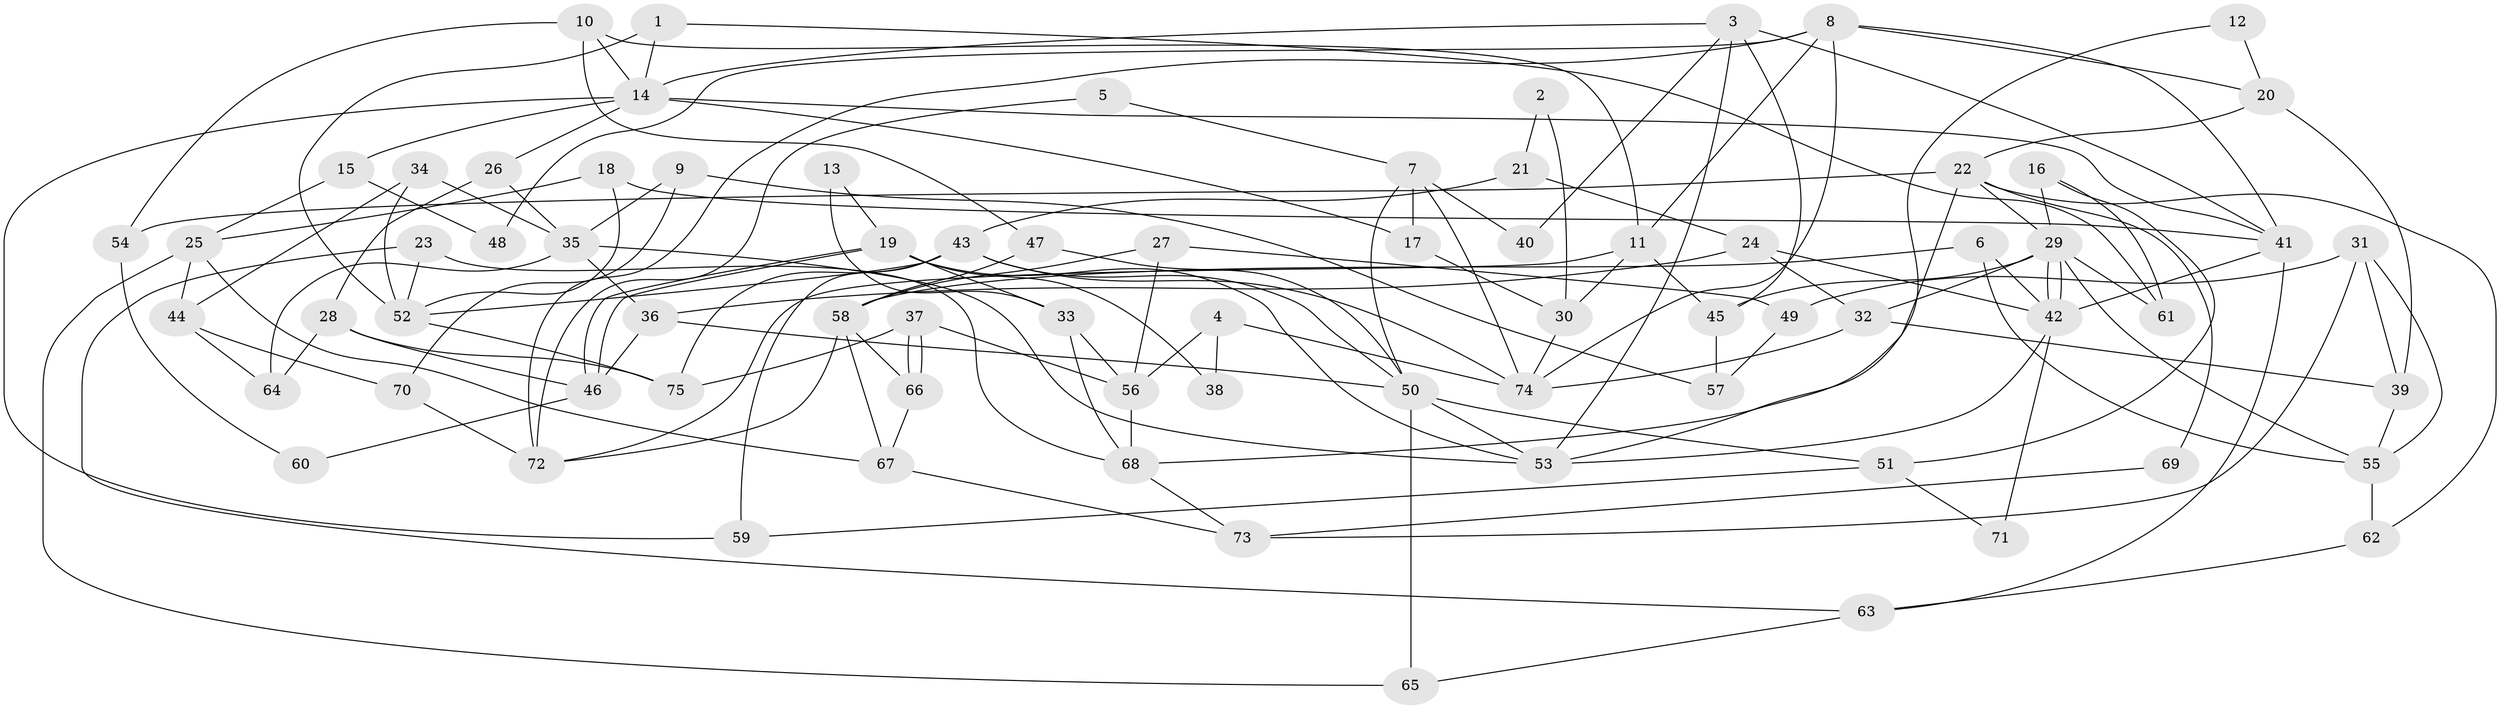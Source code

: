// Generated by graph-tools (version 1.1) at 2025/02/03/09/25 03:02:07]
// undirected, 75 vertices, 150 edges
graph export_dot {
graph [start="1"]
  node [color=gray90,style=filled];
  1;
  2;
  3;
  4;
  5;
  6;
  7;
  8;
  9;
  10;
  11;
  12;
  13;
  14;
  15;
  16;
  17;
  18;
  19;
  20;
  21;
  22;
  23;
  24;
  25;
  26;
  27;
  28;
  29;
  30;
  31;
  32;
  33;
  34;
  35;
  36;
  37;
  38;
  39;
  40;
  41;
  42;
  43;
  44;
  45;
  46;
  47;
  48;
  49;
  50;
  51;
  52;
  53;
  54;
  55;
  56;
  57;
  58;
  59;
  60;
  61;
  62;
  63;
  64;
  65;
  66;
  67;
  68;
  69;
  70;
  71;
  72;
  73;
  74;
  75;
  1 -- 14;
  1 -- 52;
  1 -- 61;
  2 -- 30;
  2 -- 21;
  3 -- 45;
  3 -- 41;
  3 -- 14;
  3 -- 40;
  3 -- 53;
  4 -- 74;
  4 -- 56;
  4 -- 38;
  5 -- 7;
  5 -- 72;
  6 -- 58;
  6 -- 55;
  6 -- 42;
  7 -- 50;
  7 -- 74;
  7 -- 17;
  7 -- 40;
  8 -- 41;
  8 -- 72;
  8 -- 11;
  8 -- 20;
  8 -- 48;
  8 -- 74;
  9 -- 70;
  9 -- 35;
  9 -- 57;
  10 -- 14;
  10 -- 11;
  10 -- 47;
  10 -- 54;
  11 -- 30;
  11 -- 45;
  11 -- 72;
  12 -- 20;
  12 -- 53;
  13 -- 33;
  13 -- 19;
  14 -- 41;
  14 -- 15;
  14 -- 17;
  14 -- 26;
  14 -- 59;
  15 -- 25;
  15 -- 48;
  16 -- 51;
  16 -- 29;
  16 -- 61;
  17 -- 30;
  18 -- 52;
  18 -- 41;
  18 -- 25;
  19 -- 46;
  19 -- 46;
  19 -- 53;
  19 -- 33;
  19 -- 38;
  20 -- 22;
  20 -- 39;
  21 -- 24;
  21 -- 43;
  22 -- 29;
  22 -- 68;
  22 -- 54;
  22 -- 62;
  22 -- 69;
  23 -- 63;
  23 -- 52;
  23 -- 68;
  24 -- 42;
  24 -- 32;
  24 -- 36;
  25 -- 67;
  25 -- 44;
  25 -- 65;
  26 -- 35;
  26 -- 28;
  27 -- 49;
  27 -- 56;
  27 -- 58;
  28 -- 46;
  28 -- 64;
  28 -- 75;
  29 -- 61;
  29 -- 42;
  29 -- 42;
  29 -- 32;
  29 -- 45;
  29 -- 55;
  30 -- 74;
  31 -- 73;
  31 -- 55;
  31 -- 39;
  31 -- 49;
  32 -- 39;
  32 -- 74;
  33 -- 56;
  33 -- 68;
  34 -- 35;
  34 -- 44;
  34 -- 52;
  35 -- 53;
  35 -- 36;
  35 -- 64;
  36 -- 50;
  36 -- 46;
  37 -- 75;
  37 -- 66;
  37 -- 66;
  37 -- 56;
  39 -- 55;
  41 -- 63;
  41 -- 42;
  42 -- 53;
  42 -- 71;
  43 -- 75;
  43 -- 74;
  43 -- 50;
  43 -- 52;
  43 -- 59;
  44 -- 64;
  44 -- 70;
  45 -- 57;
  46 -- 60;
  47 -- 50;
  47 -- 58;
  49 -- 57;
  50 -- 53;
  50 -- 51;
  50 -- 65;
  51 -- 59;
  51 -- 71;
  52 -- 75;
  54 -- 60;
  55 -- 62;
  56 -- 68;
  58 -- 66;
  58 -- 67;
  58 -- 72;
  62 -- 63;
  63 -- 65;
  66 -- 67;
  67 -- 73;
  68 -- 73;
  69 -- 73;
  70 -- 72;
}
